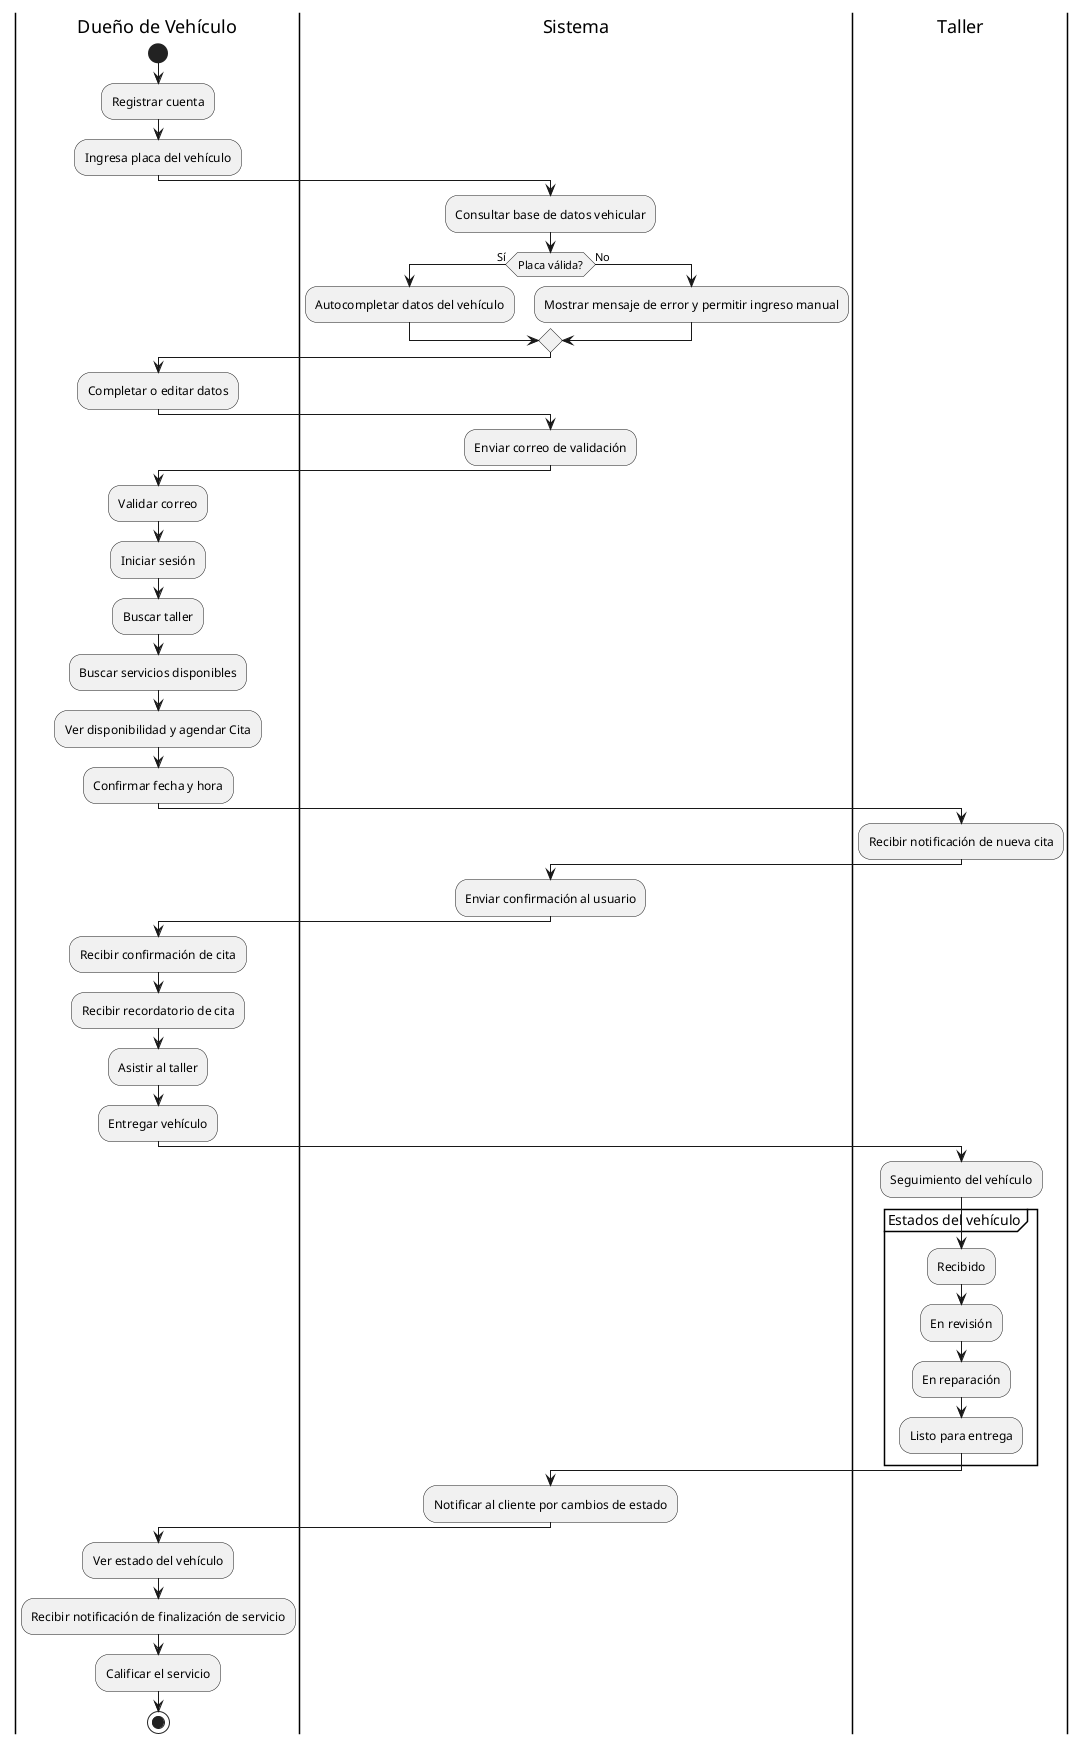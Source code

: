 @startuml Flujo General

|Dueño de Vehículo|
start
:Registrar cuenta;
:Ingresa placa del vehículo;

|Sistema|
:Consultar base de datos vehicular;
if (Placa válida?) then (Sí)
  :Autocompletar datos del vehículo;
else (No)
  |Sistema|
  :Mostrar mensaje de error y permitir ingreso manual;
endif

|Dueño de Vehículo|
:Completar o editar datos;

|Sistema|
:Enviar correo de validación;

|Dueño de Vehículo|
:Validar correo;
:Iniciar sesión;

:Buscar taller;
:Buscar servicios disponibles;
:Ver disponibilidad y agendar Cita;
:Confirmar fecha y hora;

|Taller|
:Recibir notificación de nueva cita;

|Sistema|
:Enviar confirmación al usuario;

|Dueño de Vehículo|
:Recibir confirmación de cita;
:Recibir recordatorio de cita;
:Asistir al taller;
:Entregar vehículo;

|Taller|
:Seguimiento del vehículo;
partition "Estados del vehículo" {
  :Recibido;
  :En revisión;
  :En reparación;
  :Listo para entrega;
}

|Sistema|
:Notificar al cliente por cambios de estado;

|Dueño de Vehículo|
:Ver estado del vehículo;
:Recibir notificación de finalización de servicio;
:Calificar el servicio;
stop

@enduml